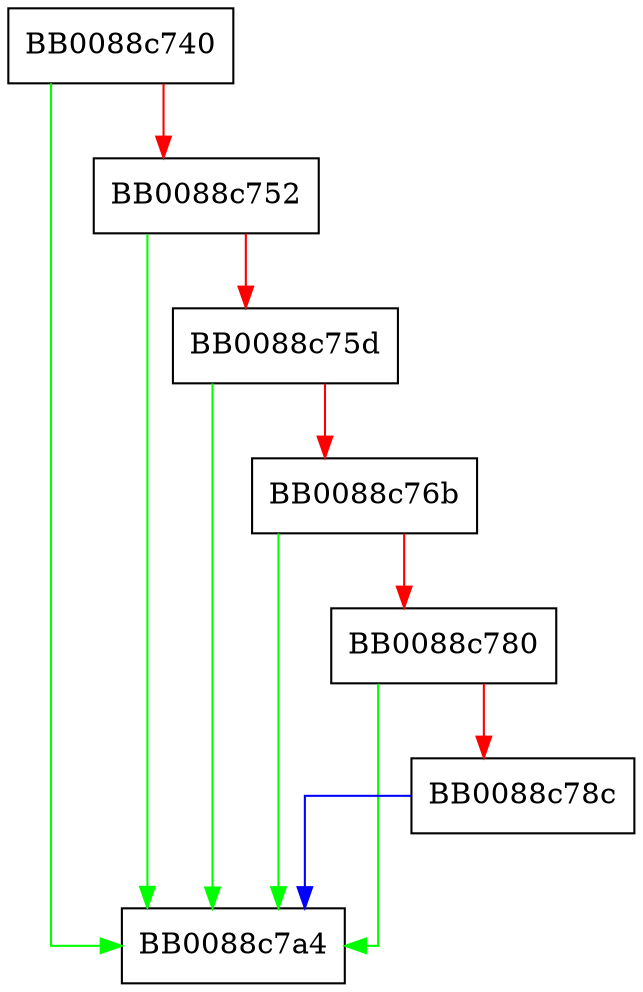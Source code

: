 digraph memchr {
  node [shape="box"];
  graph [splines=ortho];
  BB0088c740 -> BB0088c7a4 [color="green"];
  BB0088c740 -> BB0088c752 [color="red"];
  BB0088c752 -> BB0088c7a4 [color="green"];
  BB0088c752 -> BB0088c75d [color="red"];
  BB0088c75d -> BB0088c7a4 [color="green"];
  BB0088c75d -> BB0088c76b [color="red"];
  BB0088c76b -> BB0088c7a4 [color="green"];
  BB0088c76b -> BB0088c780 [color="red"];
  BB0088c780 -> BB0088c7a4 [color="green"];
  BB0088c780 -> BB0088c78c [color="red"];
  BB0088c78c -> BB0088c7a4 [color="blue"];
}